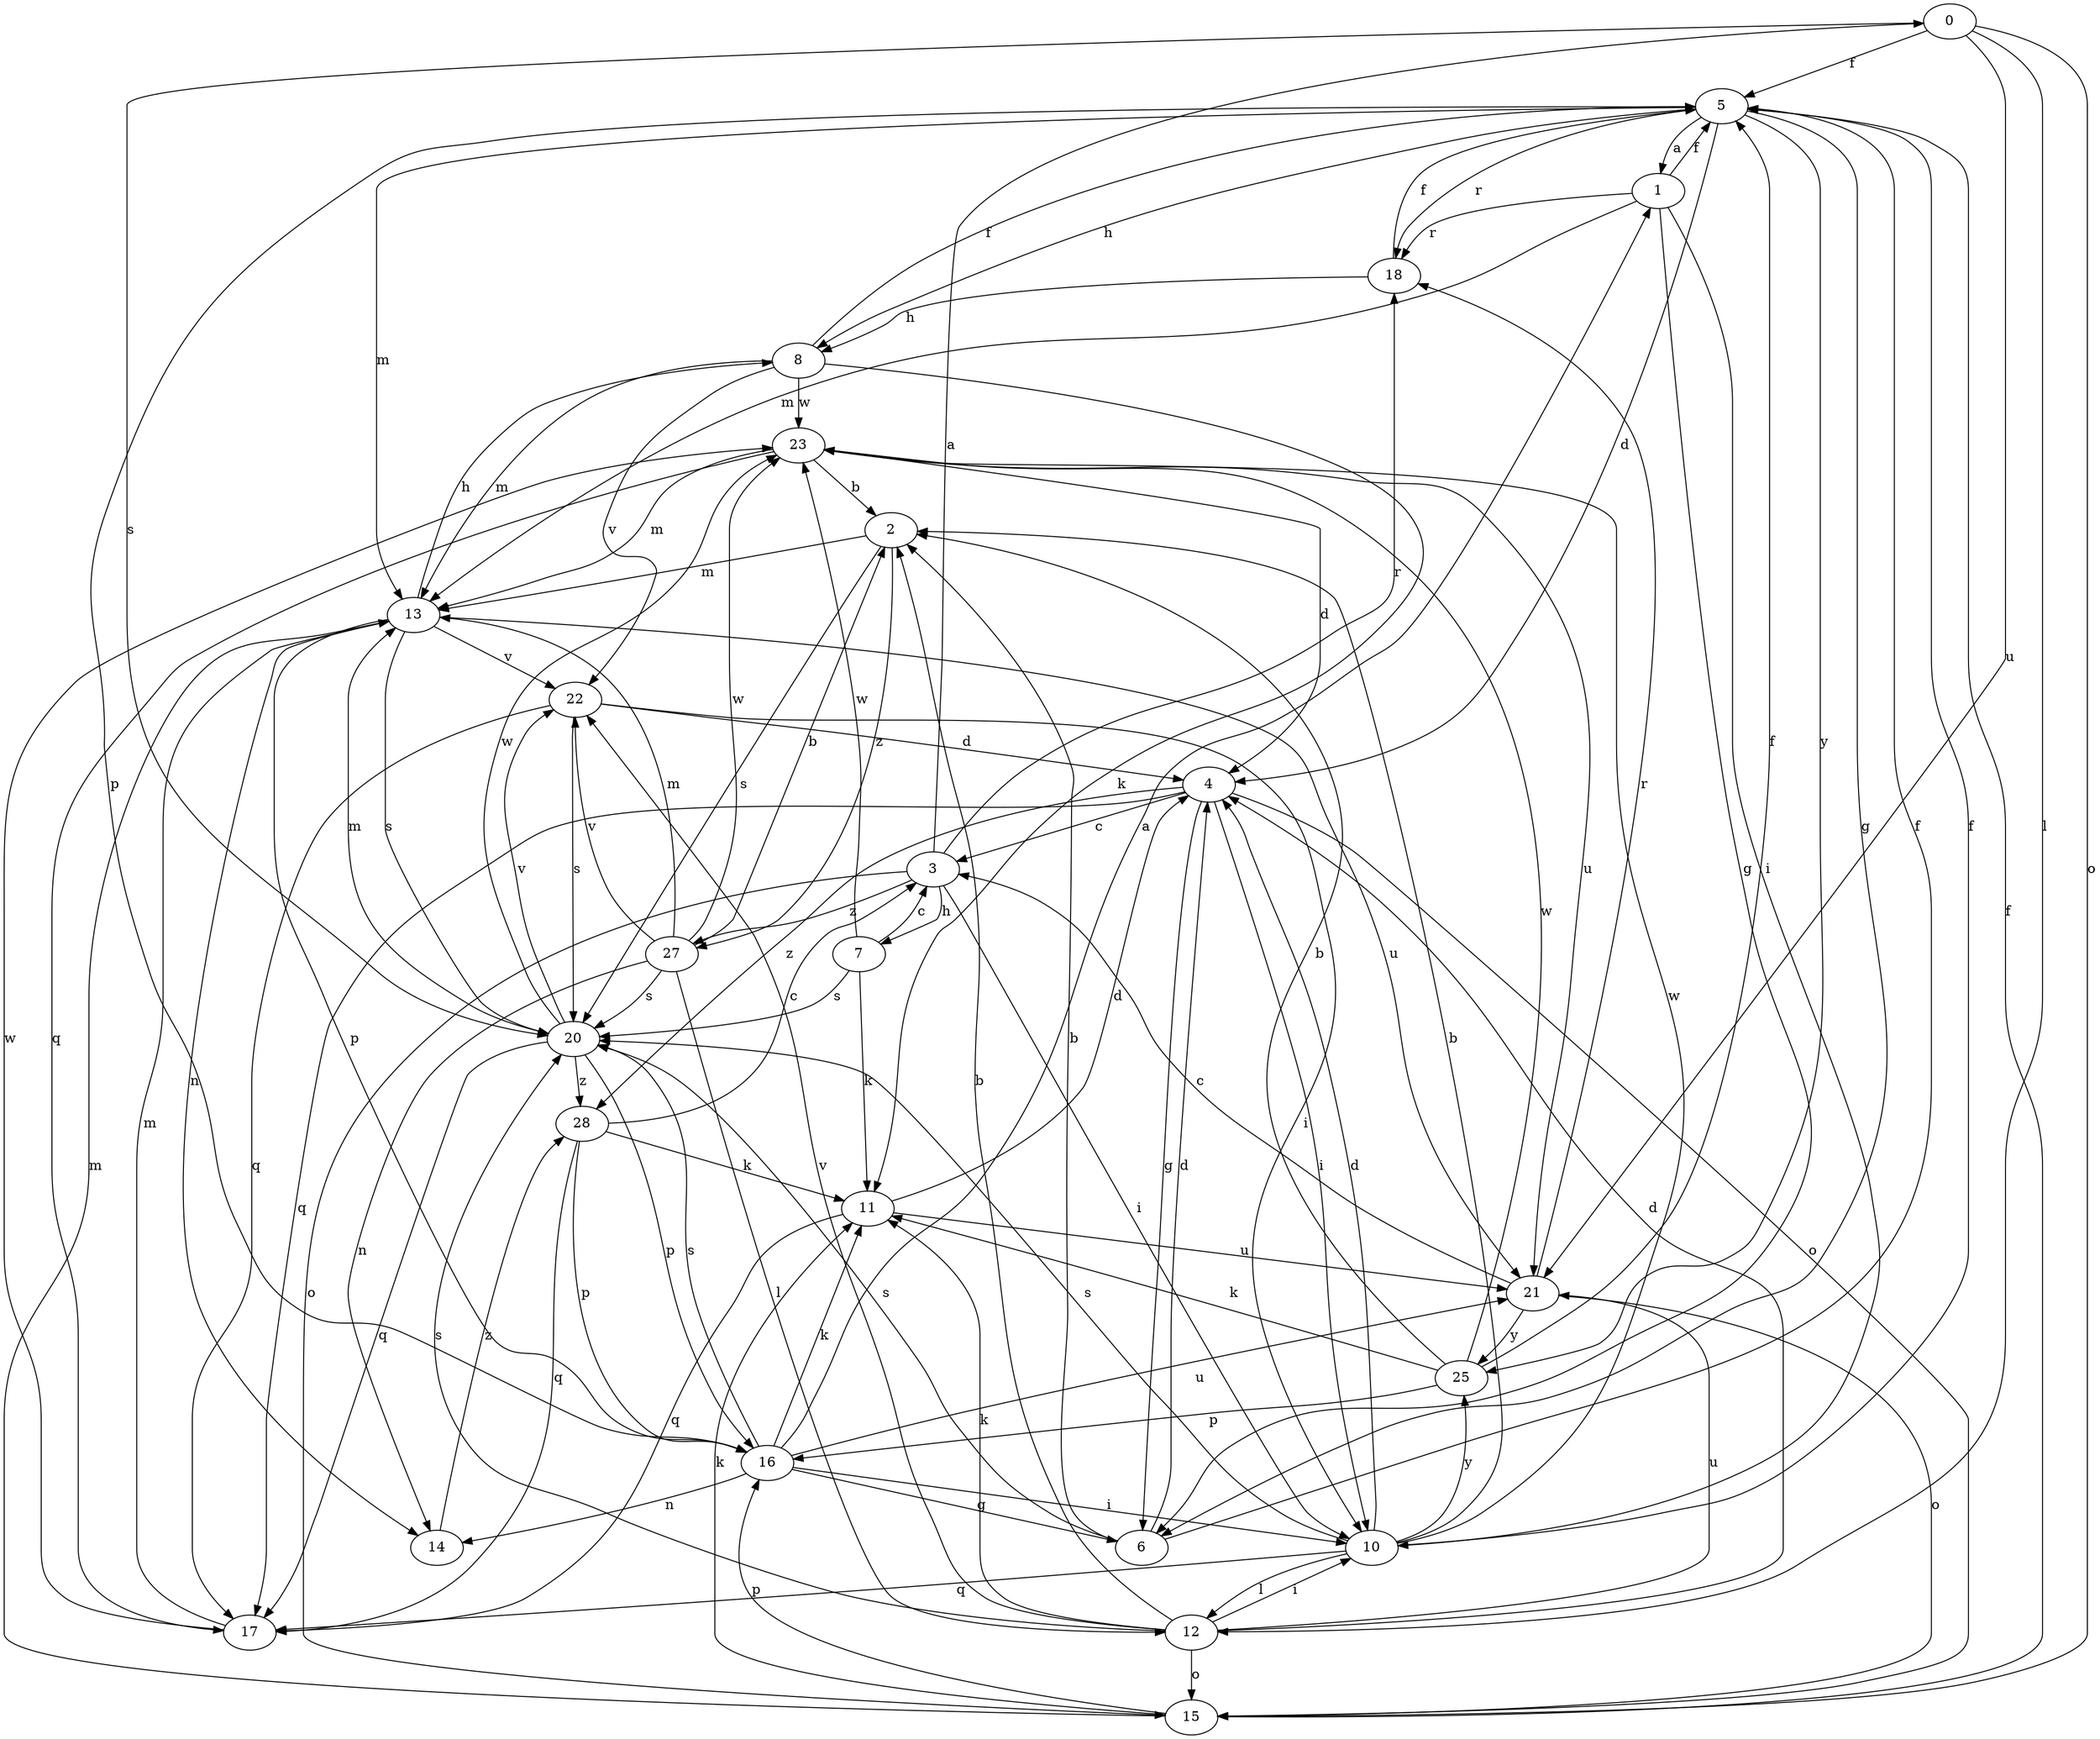 strict digraph  {
0;
1;
2;
3;
4;
5;
6;
7;
8;
10;
11;
12;
13;
14;
15;
16;
17;
18;
20;
21;
22;
23;
25;
27;
28;
0 -> 5  [label=f];
0 -> 12  [label=l];
0 -> 15  [label=o];
0 -> 20  [label=s];
0 -> 21  [label=u];
1 -> 5  [label=f];
1 -> 6  [label=g];
1 -> 10  [label=i];
1 -> 13  [label=m];
1 -> 18  [label=r];
2 -> 13  [label=m];
2 -> 20  [label=s];
2 -> 27  [label=z];
3 -> 0  [label=a];
3 -> 7  [label=h];
3 -> 10  [label=i];
3 -> 15  [label=o];
3 -> 18  [label=r];
3 -> 27  [label=z];
4 -> 3  [label=c];
4 -> 6  [label=g];
4 -> 10  [label=i];
4 -> 15  [label=o];
4 -> 17  [label=q];
4 -> 28  [label=z];
5 -> 1  [label=a];
5 -> 4  [label=d];
5 -> 6  [label=g];
5 -> 8  [label=h];
5 -> 13  [label=m];
5 -> 16  [label=p];
5 -> 18  [label=r];
5 -> 25  [label=y];
6 -> 2  [label=b];
6 -> 4  [label=d];
6 -> 5  [label=f];
6 -> 20  [label=s];
7 -> 3  [label=c];
7 -> 11  [label=k];
7 -> 20  [label=s];
7 -> 23  [label=w];
8 -> 5  [label=f];
8 -> 11  [label=k];
8 -> 13  [label=m];
8 -> 22  [label=v];
8 -> 23  [label=w];
10 -> 2  [label=b];
10 -> 4  [label=d];
10 -> 5  [label=f];
10 -> 12  [label=l];
10 -> 17  [label=q];
10 -> 20  [label=s];
10 -> 23  [label=w];
10 -> 25  [label=y];
11 -> 4  [label=d];
11 -> 17  [label=q];
11 -> 21  [label=u];
12 -> 2  [label=b];
12 -> 4  [label=d];
12 -> 10  [label=i];
12 -> 11  [label=k];
12 -> 15  [label=o];
12 -> 20  [label=s];
12 -> 21  [label=u];
12 -> 22  [label=v];
13 -> 8  [label=h];
13 -> 14  [label=n];
13 -> 16  [label=p];
13 -> 20  [label=s];
13 -> 21  [label=u];
13 -> 22  [label=v];
14 -> 28  [label=z];
15 -> 5  [label=f];
15 -> 11  [label=k];
15 -> 13  [label=m];
15 -> 16  [label=p];
16 -> 1  [label=a];
16 -> 6  [label=g];
16 -> 10  [label=i];
16 -> 11  [label=k];
16 -> 14  [label=n];
16 -> 20  [label=s];
16 -> 21  [label=u];
17 -> 13  [label=m];
17 -> 23  [label=w];
18 -> 5  [label=f];
18 -> 8  [label=h];
20 -> 13  [label=m];
20 -> 16  [label=p];
20 -> 17  [label=q];
20 -> 22  [label=v];
20 -> 23  [label=w];
20 -> 28  [label=z];
21 -> 3  [label=c];
21 -> 15  [label=o];
21 -> 18  [label=r];
21 -> 25  [label=y];
22 -> 4  [label=d];
22 -> 10  [label=i];
22 -> 17  [label=q];
22 -> 20  [label=s];
23 -> 2  [label=b];
23 -> 4  [label=d];
23 -> 13  [label=m];
23 -> 17  [label=q];
23 -> 21  [label=u];
25 -> 2  [label=b];
25 -> 5  [label=f];
25 -> 11  [label=k];
25 -> 16  [label=p];
25 -> 23  [label=w];
27 -> 2  [label=b];
27 -> 12  [label=l];
27 -> 13  [label=m];
27 -> 14  [label=n];
27 -> 20  [label=s];
27 -> 22  [label=v];
27 -> 23  [label=w];
28 -> 3  [label=c];
28 -> 11  [label=k];
28 -> 16  [label=p];
28 -> 17  [label=q];
}
